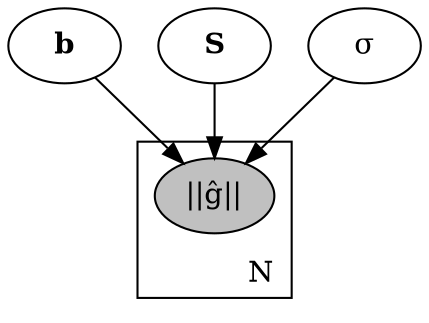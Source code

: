 digraph {
	b [label=𝐛 fillcolor=white shape=ellipse style=filled]
	s [label=𝐒 fillcolor=white shape=ellipse style=filled]
	sigma [label=σ fillcolor=white shape=ellipse style=filled]
	subgraph cluster_N {
		label="N" labeljust=r labelloc=b
		"||g||" [label="||g&#770;||" fillcolor=grey shape=ellipse style=filled]
	}
	sigma -> "||g||"
	s -> "||g||"
	b -> "||g||"
}
